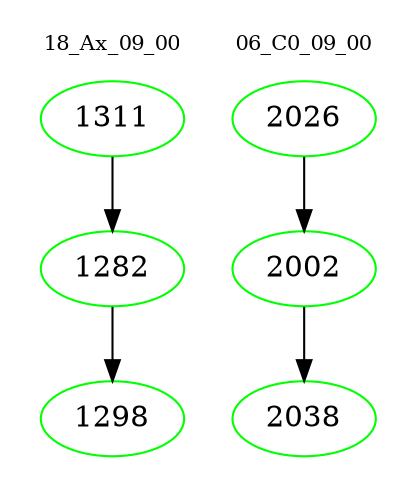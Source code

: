 digraph{
subgraph cluster_0 {
color = white
label = "18_Ax_09_00";
fontsize=10;
T0_1311 [label="1311", color="green"]
T0_1311 -> T0_1282 [color="black"]
T0_1282 [label="1282", color="green"]
T0_1282 -> T0_1298 [color="black"]
T0_1298 [label="1298", color="green"]
}
subgraph cluster_1 {
color = white
label = "06_C0_09_00";
fontsize=10;
T1_2026 [label="2026", color="green"]
T1_2026 -> T1_2002 [color="black"]
T1_2002 [label="2002", color="green"]
T1_2002 -> T1_2038 [color="black"]
T1_2038 [label="2038", color="green"]
}
}
